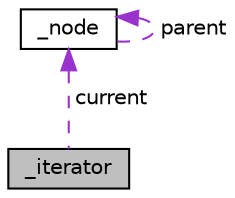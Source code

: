 digraph "_iterator"
{
 // LATEX_PDF_SIZE
  edge [fontname="Helvetica",fontsize="10",labelfontname="Helvetica",labelfontsize="10"];
  node [fontname="Helvetica",fontsize="10",shape=record];
  Node1 [label="_iterator",height=0.2,width=0.4,color="black", fillcolor="grey75", style="filled", fontcolor="black",tooltip="_iterator is a templated class used for the pythonic for loop syntax. It only contains a raw pointer ..."];
  Node2 -> Node1 [dir="back",color="darkorchid3",fontsize="10",style="dashed",label=" current" ];
  Node2 [label="_node",height=0.2,width=0.4,color="black", fillcolor="white", style="filled",URL="$struct__node.html",tooltip="Node struct."];
  Node2 -> Node2 [dir="back",color="darkorchid3",fontsize="10",style="dashed",label=" parent" ];
}
